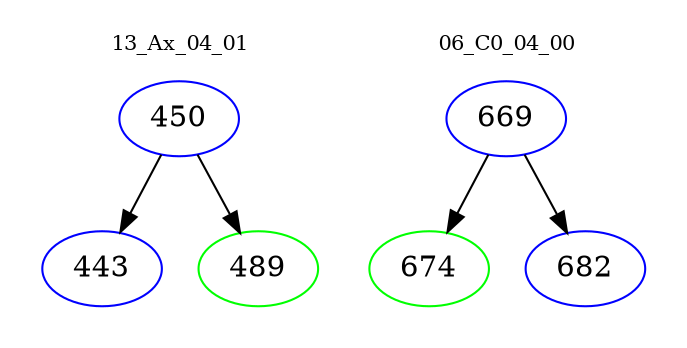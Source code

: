 digraph{
subgraph cluster_0 {
color = white
label = "13_Ax_04_01";
fontsize=10;
T0_450 [label="450", color="blue"]
T0_450 -> T0_443 [color="black"]
T0_443 [label="443", color="blue"]
T0_450 -> T0_489 [color="black"]
T0_489 [label="489", color="green"]
}
subgraph cluster_1 {
color = white
label = "06_C0_04_00";
fontsize=10;
T1_669 [label="669", color="blue"]
T1_669 -> T1_674 [color="black"]
T1_674 [label="674", color="green"]
T1_669 -> T1_682 [color="black"]
T1_682 [label="682", color="blue"]
}
}
